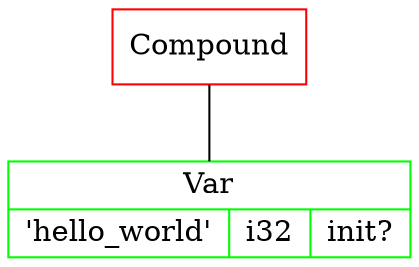 graph {
node [shape=record];
Compound1 [color="red", label="{Compound}", ];
Var2 [color="green", label="{Var|{<name>'hello_world'|<type>i32|<init>init?}}", ];
Compound1 -- Var2 [];
}

